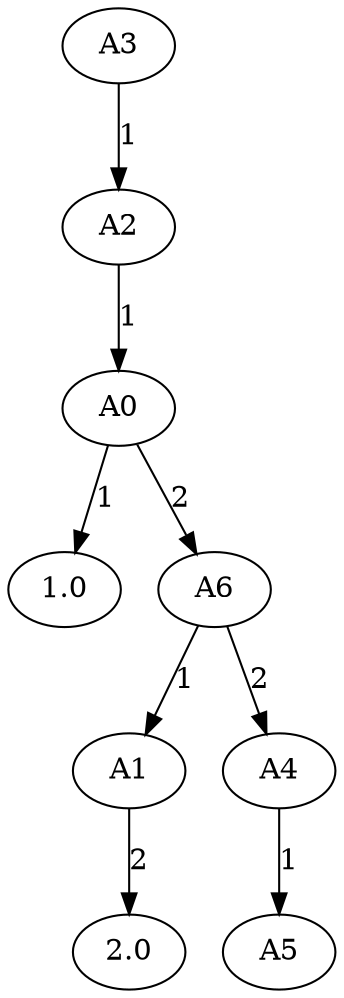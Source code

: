 // Random importance
digraph {
	3 [label=A3]
	2 [label=A2]
	3 -> 2 [label=1]
	0 [label=A0]
	2 -> 0 [label=1]
	1.0 [label=1.0]
	0 -> 1.0 [label=1]
	6 [label=A6]
	0 -> 6 [label=2]
	1 [label=A1]
	6 -> 1 [label=1]
	2.0 [label=2.0]
	1 -> 2.0 [label=2]
	4 [label=A4]
	6 -> 4 [label=2]
	5 [label=A5]
	4 -> 5 [label=1]
}
